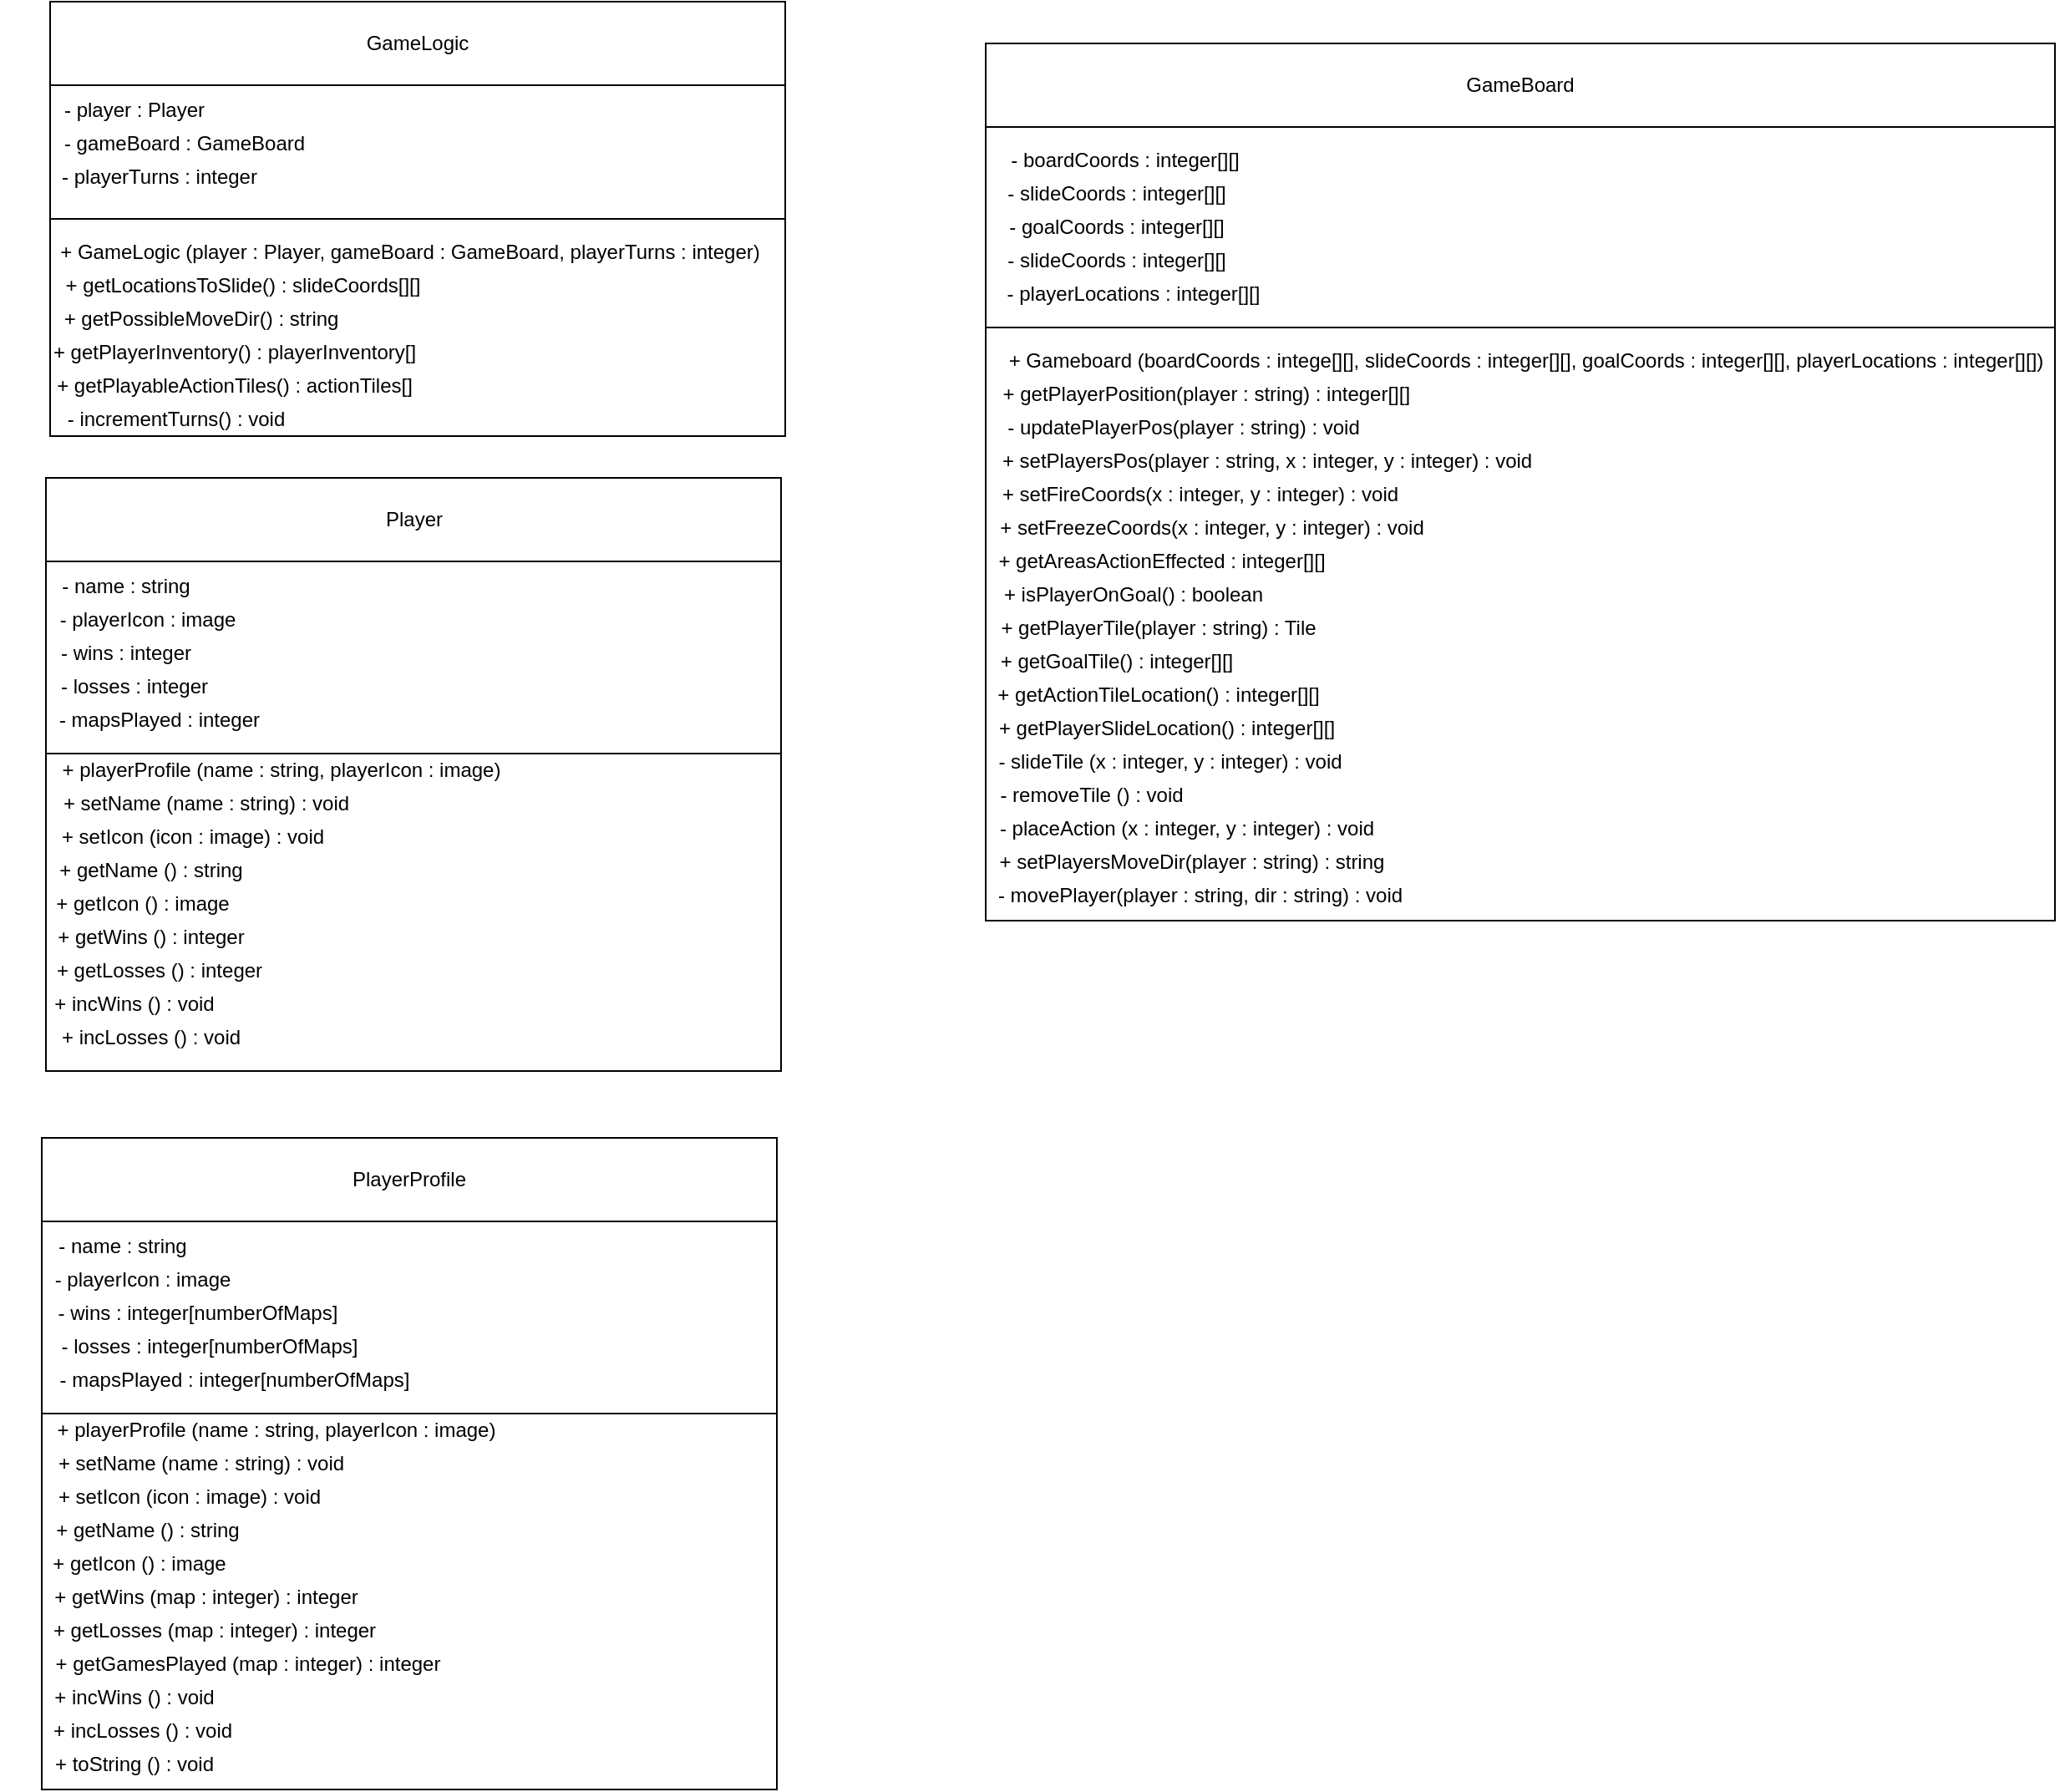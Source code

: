 <mxfile version="13.8.1" type="github"><diagram id="hc9EMMiAokFVV4D4Sd0b" name="Page-1"><mxGraphModel dx="1422" dy="801" grid="1" gridSize="10" guides="1" tooltips="1" connect="1" arrows="1" fold="1" page="1" pageScale="1" pageWidth="827" pageHeight="1169" math="0" shadow="0"><root><mxCell id="0"/><mxCell id="1" parent="0"/><mxCell id="tbtSMGsqEWslULZVBBSR-1" value="" style="rounded=0;whiteSpace=wrap;html=1;align=left;" vertex="1" parent="1"><mxGeometry x="90" y="90" width="440" height="130" as="geometry"/></mxCell><mxCell id="tbtSMGsqEWslULZVBBSR-2" value="GameLogic" style="rounded=0;whiteSpace=wrap;html=1;" vertex="1" parent="1"><mxGeometry x="90" y="90" width="440" height="50" as="geometry"/></mxCell><mxCell id="tbtSMGsqEWslULZVBBSR-5" value="" style="rounded=0;whiteSpace=wrap;html=1;" vertex="1" parent="1"><mxGeometry x="90" y="220" width="440" height="130" as="geometry"/></mxCell><mxCell id="tbtSMGsqEWslULZVBBSR-6" value="- playerTurns : integer " style="text;html=1;align=center;verticalAlign=middle;resizable=0;points=[];autosize=1;" vertex="1" parent="1"><mxGeometry x="90" y="185" width="130" height="20" as="geometry"/></mxCell><mxCell id="tbtSMGsqEWslULZVBBSR-10" value="+ getLocationsToSlide() : slideCoords[][]" style="text;html=1;align=center;verticalAlign=middle;resizable=0;points=[];autosize=1;" vertex="1" parent="1"><mxGeometry x="90" y="250" width="230" height="20" as="geometry"/></mxCell><mxCell id="tbtSMGsqEWslULZVBBSR-11" value="+ getPossibleMoveDir() : string" style="text;html=1;align=center;verticalAlign=middle;resizable=0;points=[];autosize=1;" vertex="1" parent="1"><mxGeometry x="90" y="270" width="180" height="20" as="geometry"/></mxCell><mxCell id="tbtSMGsqEWslULZVBBSR-12" value="+ getPlayerInventory() : playerInventory[]" style="text;html=1;align=center;verticalAlign=middle;resizable=0;points=[];autosize=1;" vertex="1" parent="1"><mxGeometry x="85" y="290" width="230" height="20" as="geometry"/></mxCell><mxCell id="tbtSMGsqEWslULZVBBSR-13" value="&amp;nbsp;&amp;nbsp;&amp;nbsp;&amp;nbsp;&amp;nbsp;&amp;nbsp; + getPlayableActionTiles() : actionTiles[]&amp;nbsp; " style="text;html=1;align=center;verticalAlign=middle;resizable=0;points=[];autosize=1;" vertex="1" parent="1"><mxGeometry x="60" y="310" width="260" height="20" as="geometry"/></mxCell><mxCell id="tbtSMGsqEWslULZVBBSR-16" value="" style="rounded=0;whiteSpace=wrap;html=1;align=left;" vertex="1" parent="1"><mxGeometry x="650" y="285" width="640" height="355" as="geometry"/></mxCell><mxCell id="tbtSMGsqEWslULZVBBSR-17" value="GameBoard" style="rounded=0;whiteSpace=wrap;html=1;" vertex="1" parent="1"><mxGeometry x="650" y="115" width="640" height="50" as="geometry"/></mxCell><mxCell id="tbtSMGsqEWslULZVBBSR-18" value="" style="rounded=0;whiteSpace=wrap;html=1;" vertex="1" parent="1"><mxGeometry x="650" y="165" width="640" height="120" as="geometry"/></mxCell><mxCell id="tbtSMGsqEWslULZVBBSR-20" value="&amp;nbsp;&amp;nbsp;&amp;nbsp;&amp;nbsp;&amp;nbsp;&amp;nbsp;&amp;nbsp;&amp;nbsp;&amp;nbsp;&amp;nbsp;&amp;nbsp;&amp;nbsp;&amp;nbsp;&amp;nbsp;&amp;nbsp; + getPlayerPosition(player : string) : integer[][]" style="text;html=1;align=center;verticalAlign=middle;resizable=0;points=[];autosize=1;" vertex="1" parent="1"><mxGeometry x="600" y="315" width="310" height="20" as="geometry"/></mxCell><mxCell id="tbtSMGsqEWslULZVBBSR-21" value="+ setPlayersMoveDir(player : string) : string" style="text;html=1;align=center;verticalAlign=middle;resizable=0;points=[];autosize=1;" vertex="1" parent="1"><mxGeometry x="648" y="595" width="250" height="20" as="geometry"/></mxCell><mxCell id="tbtSMGsqEWslULZVBBSR-24" value="- updatePlayerPos(player : string) : void" style="text;html=1;align=center;verticalAlign=middle;resizable=0;points=[];autosize=1;" vertex="1" parent="1"><mxGeometry x="653" y="335" width="230" height="20" as="geometry"/></mxCell><mxCell id="tbtSMGsqEWslULZVBBSR-25" value="+ setPlayersPos(player : string, x : integer, y : integer) : void" style="text;html=1;align=center;verticalAlign=middle;resizable=0;points=[];autosize=1;" vertex="1" parent="1"><mxGeometry x="653" y="355" width="330" height="20" as="geometry"/></mxCell><mxCell id="tbtSMGsqEWslULZVBBSR-26" value="+ setFireCoords(x : integer, y : integer) : void" style="text;html=1;align=center;verticalAlign=middle;resizable=0;points=[];autosize=1;" vertex="1" parent="1"><mxGeometry x="653" y="375" width="250" height="20" as="geometry"/></mxCell><mxCell id="tbtSMGsqEWslULZVBBSR-27" value="+ setFreezeCoords(x : integer, y : integer) : void" style="text;html=1;align=center;verticalAlign=middle;resizable=0;points=[];autosize=1;" vertex="1" parent="1"><mxGeometry x="650" y="395" width="270" height="20" as="geometry"/></mxCell><mxCell id="tbtSMGsqEWslULZVBBSR-28" value="+ isPlayerOnGoal() : boolean" style="text;html=1;align=center;verticalAlign=middle;resizable=0;points=[];autosize=1;" vertex="1" parent="1"><mxGeometry x="653" y="435" width="170" height="20" as="geometry"/></mxCell><mxCell id="tbtSMGsqEWslULZVBBSR-29" value="+ getPlayerTile(player : string) : Tile" style="text;html=1;align=center;verticalAlign=middle;resizable=0;points=[];autosize=1;" vertex="1" parent="1"><mxGeometry x="648" y="455" width="210" height="20" as="geometry"/></mxCell><mxCell id="tbtSMGsqEWslULZVBBSR-30" value="+ getActionTileLocation() : integer[][]" style="text;html=1;align=center;verticalAlign=middle;resizable=0;points=[];autosize=1;" vertex="1" parent="1"><mxGeometry x="648" y="495" width="210" height="20" as="geometry"/></mxCell><mxCell id="tbtSMGsqEWslULZVBBSR-31" value="+ getPlayerSlideLocation() : integer[][]" style="text;html=1;align=center;verticalAlign=middle;resizable=0;points=[];autosize=1;" vertex="1" parent="1"><mxGeometry x="648" y="515" width="220" height="20" as="geometry"/></mxCell><mxCell id="tbtSMGsqEWslULZVBBSR-32" value="- slideTile (x : integer, y : integer) : void" style="text;html=1;align=center;verticalAlign=middle;resizable=0;points=[];autosize=1;" vertex="1" parent="1"><mxGeometry x="650" y="535" width="220" height="20" as="geometry"/></mxCell><mxCell id="tbtSMGsqEWslULZVBBSR-33" value="- placeAction (x : integer, y : integer) : void" style="text;html=1;align=center;verticalAlign=middle;resizable=0;points=[];autosize=1;" vertex="1" parent="1"><mxGeometry x="650" y="575" width="240" height="20" as="geometry"/></mxCell><mxCell id="tbtSMGsqEWslULZVBBSR-34" value="- movePlayer(player : string, dir : string) : void" style="text;html=1;align=center;verticalAlign=middle;resizable=0;points=[];autosize=1;" vertex="1" parent="1"><mxGeometry x="648" y="615" width="260" height="20" as="geometry"/></mxCell><mxCell id="tbtSMGsqEWslULZVBBSR-36" value="+ getGoalTile() : integer[][]" style="text;html=1;align=center;verticalAlign=middle;resizable=0;points=[];autosize=1;" vertex="1" parent="1"><mxGeometry x="648" y="475" width="160" height="20" as="geometry"/></mxCell><mxCell id="tbtSMGsqEWslULZVBBSR-37" value="- boardCoords : integer[][]" style="text;html=1;align=center;verticalAlign=middle;resizable=0;points=[];autosize=1;" vertex="1" parent="1"><mxGeometry x="658" y="175" width="150" height="20" as="geometry"/></mxCell><mxCell id="tbtSMGsqEWslULZVBBSR-38" value="- slideCoords : integer[][]" style="text;html=1;align=center;verticalAlign=middle;resizable=0;points=[];autosize=1;" vertex="1" parent="1"><mxGeometry x="653" y="195" width="150" height="20" as="geometry"/></mxCell><mxCell id="tbtSMGsqEWslULZVBBSR-39" value="- goalCoords : integer[][]" style="text;html=1;align=center;verticalAlign=middle;resizable=0;points=[];autosize=1;" vertex="1" parent="1"><mxGeometry x="653" y="215" width="150" height="20" as="geometry"/></mxCell><mxCell id="tbtSMGsqEWslULZVBBSR-40" value="- slideCoords : integer[][]" style="text;html=1;align=center;verticalAlign=middle;resizable=0;points=[];autosize=1;" vertex="1" parent="1"><mxGeometry x="653" y="235" width="150" height="20" as="geometry"/></mxCell><mxCell id="tbtSMGsqEWslULZVBBSR-41" value="+ getAreasActionEffected : integer[][]" style="text;html=1;align=center;verticalAlign=middle;resizable=0;points=[];autosize=1;" vertex="1" parent="1"><mxGeometry x="650" y="415" width="210" height="20" as="geometry"/></mxCell><mxCell id="tbtSMGsqEWslULZVBBSR-42" value="- playerLocations : integer[][]" style="text;html=1;align=center;verticalAlign=middle;resizable=0;points=[];autosize=1;" vertex="1" parent="1"><mxGeometry x="653" y="255" width="170" height="20" as="geometry"/></mxCell><mxCell id="tbtSMGsqEWslULZVBBSR-43" value="+ Gameboard (boardCoords : intege[][], slideCoords : integer[][], goalCoords : integer[][], playerLocations : integer[][]) " style="text;html=1;align=center;verticalAlign=middle;resizable=0;points=[];autosize=1;" vertex="1" parent="1"><mxGeometry x="648" y="295" width="650" height="20" as="geometry"/></mxCell><mxCell id="tbtSMGsqEWslULZVBBSR-44" value="- gameBoard : GameBoard " style="text;html=1;align=center;verticalAlign=middle;resizable=0;points=[];autosize=1;" vertex="1" parent="1"><mxGeometry x="90" y="165" width="160" height="20" as="geometry"/></mxCell><mxCell id="tbtSMGsqEWslULZVBBSR-45" value="- player : Player" style="text;html=1;align=center;verticalAlign=middle;resizable=0;points=[];autosize=1;" vertex="1" parent="1"><mxGeometry x="90" y="145" width="100" height="20" as="geometry"/></mxCell><mxCell id="tbtSMGsqEWslULZVBBSR-46" value="- incrementTurns() : void " style="text;html=1;align=center;verticalAlign=middle;resizable=0;points=[];autosize=1;" vertex="1" parent="1"><mxGeometry x="90" y="330" width="150" height="20" as="geometry"/></mxCell><mxCell id="tbtSMGsqEWslULZVBBSR-47" value="+ GameLogic (player : Player, gameBoard : GameBoard, playerTurns : integer)" style="text;html=1;align=center;verticalAlign=middle;resizable=0;points=[];autosize=1;" vertex="1" parent="1"><mxGeometry x="85" y="230" width="440" height="20" as="geometry"/></mxCell><mxCell id="tbtSMGsqEWslULZVBBSR-48" value="- removeTile () : void" style="text;html=1;align=center;verticalAlign=middle;resizable=0;points=[];autosize=1;" vertex="1" parent="1"><mxGeometry x="648" y="555" width="130" height="20" as="geometry"/></mxCell><mxCell id="tbtSMGsqEWslULZVBBSR-49" value="" style="rounded=0;whiteSpace=wrap;html=1;align=left;" vertex="1" parent="1"><mxGeometry x="87.5" y="375" width="440" height="185" as="geometry"/></mxCell><mxCell id="tbtSMGsqEWslULZVBBSR-50" value="Player" style="rounded=0;whiteSpace=wrap;html=1;" vertex="1" parent="1"><mxGeometry x="87.5" y="375" width="440" height="50" as="geometry"/></mxCell><mxCell id="tbtSMGsqEWslULZVBBSR-51" value="" style="rounded=0;whiteSpace=wrap;html=1;" vertex="1" parent="1"><mxGeometry x="87.5" y="540" width="440" height="190" as="geometry"/></mxCell><mxCell id="tbtSMGsqEWslULZVBBSR-52" value="- wins : integer " style="text;html=1;align=center;verticalAlign=middle;resizable=0;points=[];autosize=1;" vertex="1" parent="1"><mxGeometry x="85" y="470" width="100" height="20" as="geometry"/></mxCell><mxCell id="tbtSMGsqEWslULZVBBSR-56" value="- playerIcon : image " style="text;html=1;align=center;verticalAlign=middle;resizable=0;points=[];autosize=1;" vertex="1" parent="1"><mxGeometry x="87.5" y="450" width="120" height="20" as="geometry"/></mxCell><mxCell id="tbtSMGsqEWslULZVBBSR-57" value="- name : string" style="text;html=1;align=center;verticalAlign=middle;resizable=0;points=[];autosize=1;" vertex="1" parent="1"><mxGeometry x="90" y="430" width="90" height="20" as="geometry"/></mxCell><mxCell id="tbtSMGsqEWslULZVBBSR-71" value="- losses : integer " style="text;html=1;align=center;verticalAlign=middle;resizable=0;points=[];autosize=1;" vertex="1" parent="1"><mxGeometry x="85" y="490" width="110" height="20" as="geometry"/></mxCell><mxCell id="tbtSMGsqEWslULZVBBSR-72" value="- mapsPlayed : integer " style="text;html=1;align=center;verticalAlign=middle;resizable=0;points=[];autosize=1;" vertex="1" parent="1"><mxGeometry x="85" y="510" width="140" height="20" as="geometry"/></mxCell><mxCell id="tbtSMGsqEWslULZVBBSR-73" value="+ playerProfile (name : string, playerIcon : image)" style="text;html=1;align=center;verticalAlign=middle;resizable=0;points=[];autosize=1;" vertex="1" parent="1"><mxGeometry x="87.5" y="540" width="280" height="20" as="geometry"/></mxCell><mxCell id="tbtSMGsqEWslULZVBBSR-74" value="+ setName (name : string) : void " style="text;html=1;align=center;verticalAlign=middle;resizable=0;points=[];autosize=1;" vertex="1" parent="1"><mxGeometry x="87.5" y="560" width="190" height="20" as="geometry"/></mxCell><mxCell id="tbtSMGsqEWslULZVBBSR-75" value="+ setIcon (icon : image) : void " style="text;html=1;align=center;verticalAlign=middle;resizable=0;points=[];autosize=1;" vertex="1" parent="1"><mxGeometry x="90" y="580" width="170" height="20" as="geometry"/></mxCell><mxCell id="tbtSMGsqEWslULZVBBSR-76" value="+ getName () : string " style="text;html=1;align=center;verticalAlign=middle;resizable=0;points=[];autosize=1;" vertex="1" parent="1"><mxGeometry x="85" y="600" width="130" height="20" as="geometry"/></mxCell><mxCell id="tbtSMGsqEWslULZVBBSR-77" value="+ getIcon () : image " style="text;html=1;align=center;verticalAlign=middle;resizable=0;points=[];autosize=1;" vertex="1" parent="1"><mxGeometry x="85" y="620" width="120" height="20" as="geometry"/></mxCell><mxCell id="tbtSMGsqEWslULZVBBSR-78" value="+ getWins () : integer " style="text;html=1;align=center;verticalAlign=middle;resizable=0;points=[];autosize=1;" vertex="1" parent="1"><mxGeometry x="85" y="640" width="130" height="20" as="geometry"/></mxCell><mxCell id="tbtSMGsqEWslULZVBBSR-79" value="+ getLosses () : integer " style="text;html=1;align=center;verticalAlign=middle;resizable=0;points=[];autosize=1;" vertex="1" parent="1"><mxGeometry x="85" y="660" width="140" height="20" as="geometry"/></mxCell><mxCell id="tbtSMGsqEWslULZVBBSR-80" value="+ incWins () : void " style="text;html=1;align=center;verticalAlign=middle;resizable=0;points=[];autosize=1;" vertex="1" parent="1"><mxGeometry x="85" y="680" width="110" height="20" as="geometry"/></mxCell><mxCell id="tbtSMGsqEWslULZVBBSR-81" value="+ incLosses () : void " style="text;html=1;align=center;verticalAlign=middle;resizable=0;points=[];autosize=1;" vertex="1" parent="1"><mxGeometry x="85" y="700" width="130" height="20" as="geometry"/></mxCell><mxCell id="tbtSMGsqEWslULZVBBSR-82" value="" style="rounded=0;whiteSpace=wrap;html=1;align=left;" vertex="1" parent="1"><mxGeometry x="85" y="770" width="440" height="185" as="geometry"/></mxCell><mxCell id="tbtSMGsqEWslULZVBBSR-83" value="PlayerProfile" style="rounded=0;whiteSpace=wrap;html=1;" vertex="1" parent="1"><mxGeometry x="85" y="770" width="440" height="50" as="geometry"/></mxCell><mxCell id="tbtSMGsqEWslULZVBBSR-84" value="" style="rounded=0;whiteSpace=wrap;html=1;" vertex="1" parent="1"><mxGeometry x="85" y="935" width="440" height="225" as="geometry"/></mxCell><mxCell id="tbtSMGsqEWslULZVBBSR-85" value="- wins : integer[numberOfMaps] " style="text;html=1;align=center;verticalAlign=middle;resizable=0;points=[];autosize=1;" vertex="1" parent="1"><mxGeometry x="82.5" y="865" width="190" height="20" as="geometry"/></mxCell><mxCell id="tbtSMGsqEWslULZVBBSR-86" value="- playerIcon : image " style="text;html=1;align=center;verticalAlign=middle;resizable=0;points=[];autosize=1;" vertex="1" parent="1"><mxGeometry x="85" y="845" width="120" height="20" as="geometry"/></mxCell><mxCell id="tbtSMGsqEWslULZVBBSR-87" value="- name : string" style="text;html=1;align=center;verticalAlign=middle;resizable=0;points=[];autosize=1;" vertex="1" parent="1"><mxGeometry x="87.5" y="825" width="90" height="20" as="geometry"/></mxCell><mxCell id="tbtSMGsqEWslULZVBBSR-88" value="- losses : integer[numberOfMaps] " style="text;html=1;align=center;verticalAlign=middle;resizable=0;points=[];autosize=1;" vertex="1" parent="1"><mxGeometry x="85" y="885" width="200" height="20" as="geometry"/></mxCell><mxCell id="tbtSMGsqEWslULZVBBSR-89" value="- mapsPlayed : integer[numberOfMaps] " style="text;html=1;align=center;verticalAlign=middle;resizable=0;points=[];autosize=1;" vertex="1" parent="1"><mxGeometry x="85" y="905" width="230" height="20" as="geometry"/></mxCell><mxCell id="tbtSMGsqEWslULZVBBSR-90" value="+ playerProfile (name : string, playerIcon : image)" style="text;html=1;align=center;verticalAlign=middle;resizable=0;points=[];autosize=1;" vertex="1" parent="1"><mxGeometry x="85" y="935" width="280" height="20" as="geometry"/></mxCell><mxCell id="tbtSMGsqEWslULZVBBSR-91" value="+ setName (name : string) : void " style="text;html=1;align=center;verticalAlign=middle;resizable=0;points=[];autosize=1;" vertex="1" parent="1"><mxGeometry x="85" y="955" width="190" height="20" as="geometry"/></mxCell><mxCell id="tbtSMGsqEWslULZVBBSR-92" value="+ setIcon (icon : image) : void " style="text;html=1;align=center;verticalAlign=middle;resizable=0;points=[];autosize=1;" vertex="1" parent="1"><mxGeometry x="87.5" y="975" width="170" height="20" as="geometry"/></mxCell><mxCell id="tbtSMGsqEWslULZVBBSR-93" value="+ getName () : string " style="text;html=1;align=center;verticalAlign=middle;resizable=0;points=[];autosize=1;" vertex="1" parent="1"><mxGeometry x="82.5" y="995" width="130" height="20" as="geometry"/></mxCell><mxCell id="tbtSMGsqEWslULZVBBSR-94" value="+ getIcon () : image " style="text;html=1;align=center;verticalAlign=middle;resizable=0;points=[];autosize=1;" vertex="1" parent="1"><mxGeometry x="82.5" y="1015" width="120" height="20" as="geometry"/></mxCell><mxCell id="tbtSMGsqEWslULZVBBSR-95" value="+ getWins (map : integer) : integer " style="text;html=1;align=center;verticalAlign=middle;resizable=0;points=[];autosize=1;" vertex="1" parent="1"><mxGeometry x="82.5" y="1035" width="200" height="20" as="geometry"/></mxCell><mxCell id="tbtSMGsqEWslULZVBBSR-96" value="+ getLosses (map : integer) : integer " style="text;html=1;align=center;verticalAlign=middle;resizable=0;points=[];autosize=1;" vertex="1" parent="1"><mxGeometry x="82.5" y="1055" width="210" height="20" as="geometry"/></mxCell><mxCell id="tbtSMGsqEWslULZVBBSR-97" value="+ incWins () : void " style="text;html=1;align=center;verticalAlign=middle;resizable=0;points=[];autosize=1;" vertex="1" parent="1"><mxGeometry x="85" y="1095" width="110" height="20" as="geometry"/></mxCell><mxCell id="tbtSMGsqEWslULZVBBSR-98" value="+ incLosses () : void " style="text;html=1;align=center;verticalAlign=middle;resizable=0;points=[];autosize=1;" vertex="1" parent="1"><mxGeometry x="80" y="1115" width="130" height="20" as="geometry"/></mxCell><mxCell id="tbtSMGsqEWslULZVBBSR-99" value="+ getGamesPlayed (map : integer) : integer " style="text;html=1;align=center;verticalAlign=middle;resizable=0;points=[];autosize=1;" vertex="1" parent="1"><mxGeometry x="82.5" y="1075" width="250" height="20" as="geometry"/></mxCell><mxCell id="tbtSMGsqEWslULZVBBSR-100" value="+ toString () : void " style="text;html=1;align=center;verticalAlign=middle;resizable=0;points=[];autosize=1;" vertex="1" parent="1"><mxGeometry x="85" y="1135" width="110" height="20" as="geometry"/></mxCell></root></mxGraphModel></diagram></mxfile>